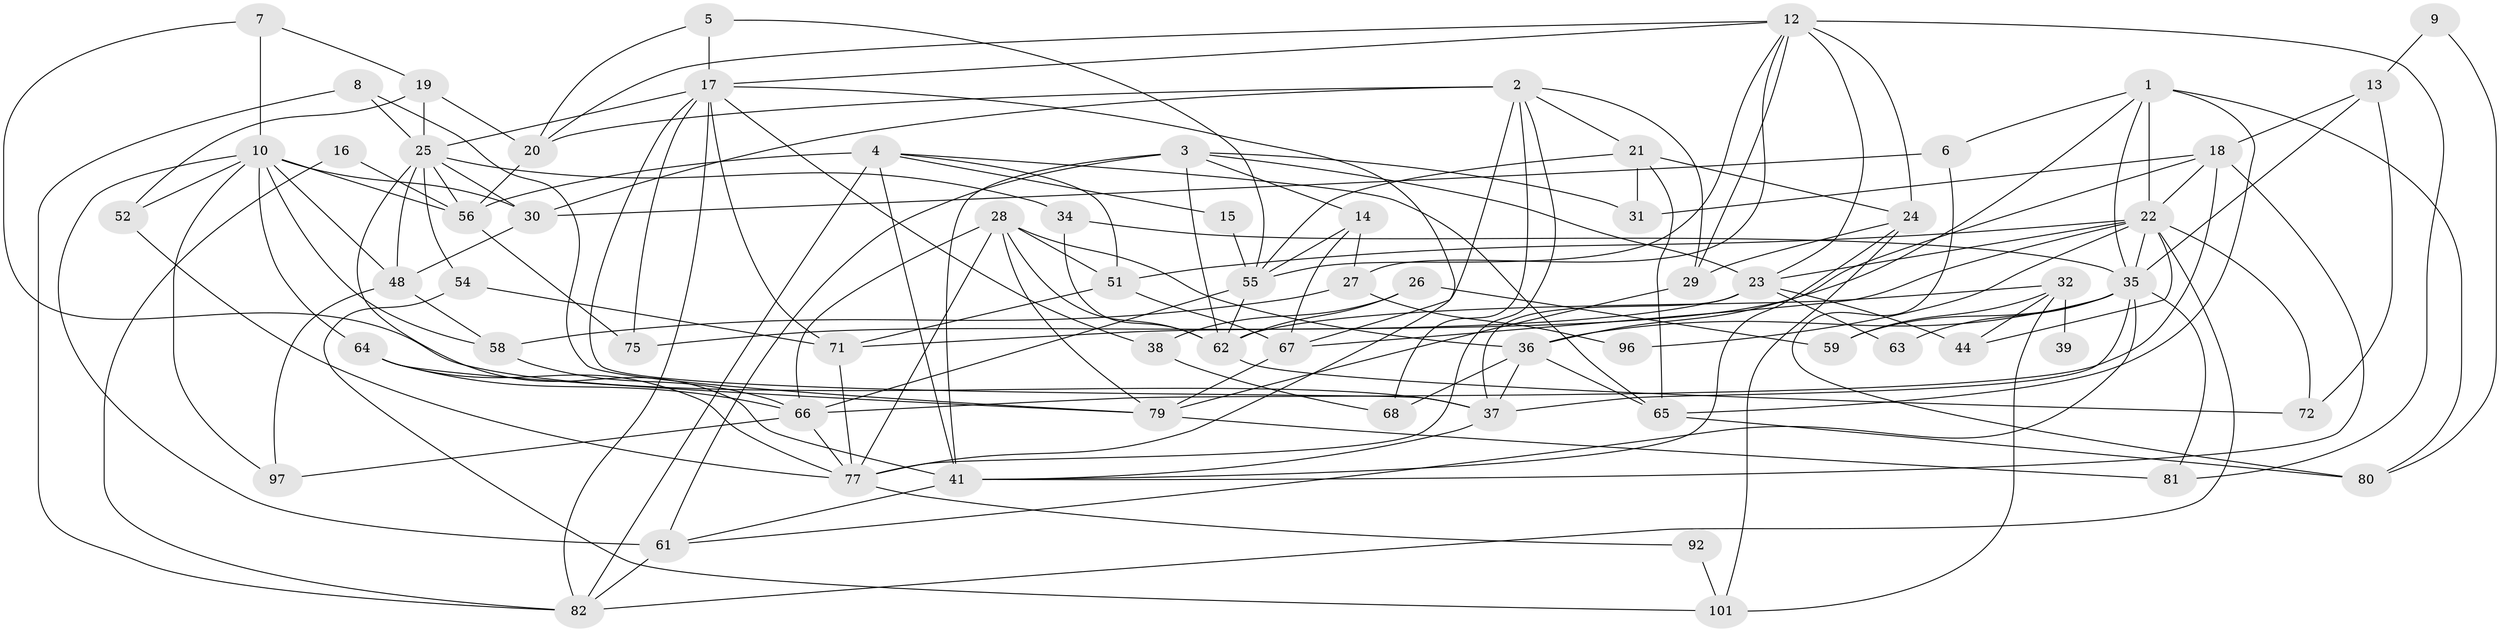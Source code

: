 // original degree distribution, {3: 0.29411764705882354, 4: 0.29411764705882354, 2: 0.12745098039215685, 6: 0.08823529411764706, 5: 0.13725490196078433, 9: 0.029411764705882353, 7: 0.029411764705882353}
// Generated by graph-tools (version 1.1) at 2025/42/03/06/25 10:42:01]
// undirected, 67 vertices, 160 edges
graph export_dot {
graph [start="1"]
  node [color=gray90,style=filled];
  1 [super="+11"];
  2 [super="+88"];
  3 [super="+94"];
  4 [super="+49"];
  5;
  6;
  7;
  8;
  9;
  10 [super="+100"];
  12 [super="+33"];
  13 [super="+83"];
  14 [super="+89"];
  15;
  16;
  17 [super="+76"];
  18 [super="+47"];
  19;
  20 [super="+46"];
  21 [super="+50"];
  22 [super="+99"];
  23 [super="+78"];
  24 [super="+57"];
  25 [super="+43"];
  26;
  27;
  28 [super="+93"];
  29;
  30;
  31;
  32 [super="+40"];
  34 [super="+45"];
  35 [super="+42"];
  36 [super="+53"];
  37 [super="+73"];
  38;
  39;
  41 [super="+90"];
  44;
  48 [super="+91"];
  51 [super="+60"];
  52 [super="+87"];
  54;
  55 [super="+102"];
  56 [super="+70"];
  58;
  59;
  61;
  62 [super="+69"];
  63;
  64;
  65 [super="+86"];
  66 [super="+98"];
  67;
  68;
  71 [super="+74"];
  72;
  75;
  77 [super="+85"];
  79 [super="+84"];
  80;
  81;
  82 [super="+95"];
  92;
  96;
  97;
  101;
  1 -- 22 [weight=2];
  1 -- 65;
  1 -- 80;
  1 -- 35;
  1 -- 36;
  1 -- 6;
  2 -- 30;
  2 -- 29;
  2 -- 67;
  2 -- 68;
  2 -- 20;
  2 -- 21;
  2 -- 77;
  3 -- 31;
  3 -- 41;
  3 -- 23;
  3 -- 61;
  3 -- 62;
  3 -- 14;
  4 -- 56 [weight=3];
  4 -- 65;
  4 -- 82;
  4 -- 51;
  4 -- 41;
  4 -- 15;
  5 -- 20;
  5 -- 55;
  5 -- 17;
  6 -- 30;
  6 -- 80;
  7 -- 10;
  7 -- 19;
  7 -- 37;
  8 -- 82;
  8 -- 79;
  8 -- 25;
  9 -- 80;
  9 -- 13;
  10 -- 64;
  10 -- 52;
  10 -- 97;
  10 -- 58;
  10 -- 61;
  10 -- 30;
  10 -- 56;
  10 -- 48;
  12 -- 29;
  12 -- 17;
  12 -- 81;
  12 -- 20;
  12 -- 55;
  12 -- 27;
  12 -- 24;
  12 -- 23;
  13 -- 72;
  13 -- 18;
  13 -- 35;
  14 -- 27;
  14 -- 67;
  14 -- 55;
  15 -- 55;
  16 -- 82;
  16 -- 56;
  17 -- 38;
  17 -- 75;
  17 -- 82;
  17 -- 37;
  17 -- 25;
  17 -- 77;
  17 -- 71;
  18 -- 41;
  18 -- 22;
  18 -- 66;
  18 -- 31;
  18 -- 71;
  19 -- 20;
  19 -- 25;
  19 -- 52;
  20 -- 56;
  21 -- 31;
  21 -- 24;
  21 -- 55;
  21 -- 65;
  22 -- 35;
  22 -- 51;
  22 -- 96;
  22 -- 67;
  22 -- 72;
  22 -- 44;
  22 -- 23;
  22 -- 82;
  23 -- 44;
  23 -- 63;
  23 -- 75;
  23 -- 37;
  24 -- 101;
  24 -- 29;
  24 -- 41;
  25 -- 56;
  25 -- 30;
  25 -- 48;
  25 -- 54;
  25 -- 34;
  25 -- 41;
  26 -- 62;
  26 -- 38;
  26 -- 59;
  27 -- 58;
  27 -- 96;
  28 -- 36;
  28 -- 62 [weight=2];
  28 -- 79;
  28 -- 51;
  28 -- 77;
  28 -- 66;
  29 -- 79;
  30 -- 48;
  32 -- 59;
  32 -- 101;
  32 -- 39 [weight=2];
  32 -- 44;
  32 -- 62;
  34 -- 62;
  34 -- 35;
  35 -- 61;
  35 -- 81;
  35 -- 36;
  35 -- 59;
  35 -- 63;
  35 -- 37;
  36 -- 37;
  36 -- 68;
  36 -- 65;
  37 -- 41;
  38 -- 68;
  41 -- 61;
  48 -- 97;
  48 -- 58;
  51 -- 71;
  51 -- 67;
  52 -- 77;
  54 -- 71;
  54 -- 101;
  55 -- 66;
  55 -- 62;
  56 -- 75;
  58 -- 66;
  61 -- 82;
  62 -- 72;
  64 -- 66;
  64 -- 79;
  64 -- 77;
  65 -- 80;
  66 -- 97;
  66 -- 77;
  67 -- 79;
  71 -- 77 [weight=2];
  77 -- 92;
  79 -- 81;
  92 -- 101;
}
